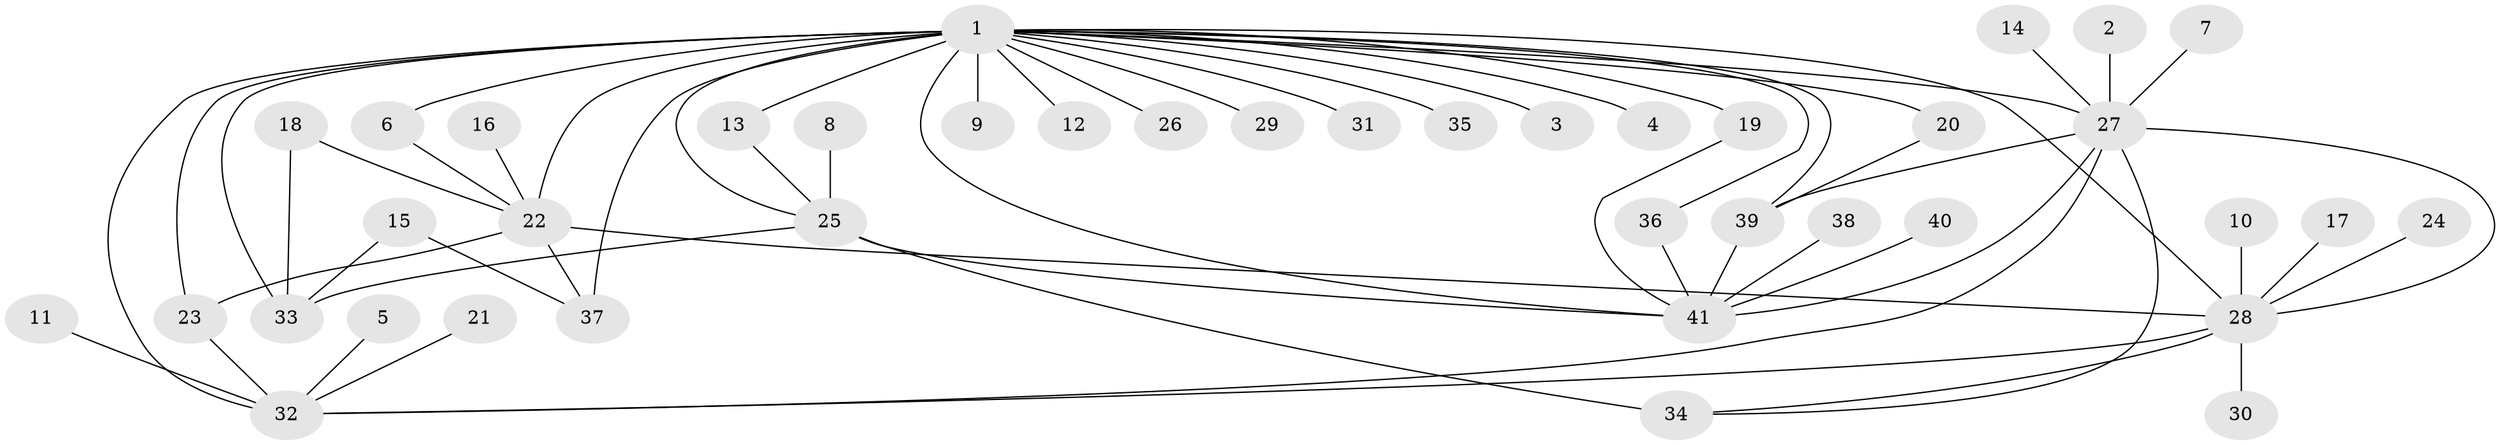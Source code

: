 // original degree distribution, {36: 0.0125, 2: 0.25, 13: 0.0125, 3: 0.225, 7: 0.025, 6: 0.0375, 12: 0.0125, 1: 0.3625, 5: 0.025, 4: 0.0375}
// Generated by graph-tools (version 1.1) at 2025/25/03/09/25 03:25:54]
// undirected, 41 vertices, 61 edges
graph export_dot {
graph [start="1"]
  node [color=gray90,style=filled];
  1;
  2;
  3;
  4;
  5;
  6;
  7;
  8;
  9;
  10;
  11;
  12;
  13;
  14;
  15;
  16;
  17;
  18;
  19;
  20;
  21;
  22;
  23;
  24;
  25;
  26;
  27;
  28;
  29;
  30;
  31;
  32;
  33;
  34;
  35;
  36;
  37;
  38;
  39;
  40;
  41;
  1 -- 3 [weight=1.0];
  1 -- 4 [weight=1.0];
  1 -- 6 [weight=1.0];
  1 -- 9 [weight=2.0];
  1 -- 12 [weight=1.0];
  1 -- 13 [weight=2.0];
  1 -- 19 [weight=2.0];
  1 -- 20 [weight=1.0];
  1 -- 22 [weight=3.0];
  1 -- 23 [weight=2.0];
  1 -- 25 [weight=1.0];
  1 -- 26 [weight=1.0];
  1 -- 27 [weight=1.0];
  1 -- 28 [weight=1.0];
  1 -- 29 [weight=1.0];
  1 -- 31 [weight=1.0];
  1 -- 32 [weight=2.0];
  1 -- 33 [weight=1.0];
  1 -- 35 [weight=1.0];
  1 -- 36 [weight=1.0];
  1 -- 37 [weight=2.0];
  1 -- 39 [weight=2.0];
  1 -- 41 [weight=1.0];
  2 -- 27 [weight=1.0];
  5 -- 32 [weight=1.0];
  6 -- 22 [weight=1.0];
  7 -- 27 [weight=1.0];
  8 -- 25 [weight=1.0];
  10 -- 28 [weight=1.0];
  11 -- 32 [weight=1.0];
  13 -- 25 [weight=1.0];
  14 -- 27 [weight=1.0];
  15 -- 33 [weight=1.0];
  15 -- 37 [weight=1.0];
  16 -- 22 [weight=1.0];
  17 -- 28 [weight=1.0];
  18 -- 22 [weight=1.0];
  18 -- 33 [weight=1.0];
  19 -- 41 [weight=1.0];
  20 -- 39 [weight=1.0];
  21 -- 32 [weight=1.0];
  22 -- 23 [weight=1.0];
  22 -- 28 [weight=2.0];
  22 -- 37 [weight=1.0];
  23 -- 32 [weight=1.0];
  24 -- 28 [weight=1.0];
  25 -- 33 [weight=1.0];
  25 -- 34 [weight=2.0];
  25 -- 41 [weight=1.0];
  27 -- 28 [weight=1.0];
  27 -- 32 [weight=1.0];
  27 -- 34 [weight=1.0];
  27 -- 39 [weight=1.0];
  27 -- 41 [weight=1.0];
  28 -- 30 [weight=1.0];
  28 -- 32 [weight=1.0];
  28 -- 34 [weight=1.0];
  36 -- 41 [weight=1.0];
  38 -- 41 [weight=1.0];
  39 -- 41 [weight=1.0];
  40 -- 41 [weight=1.0];
}
